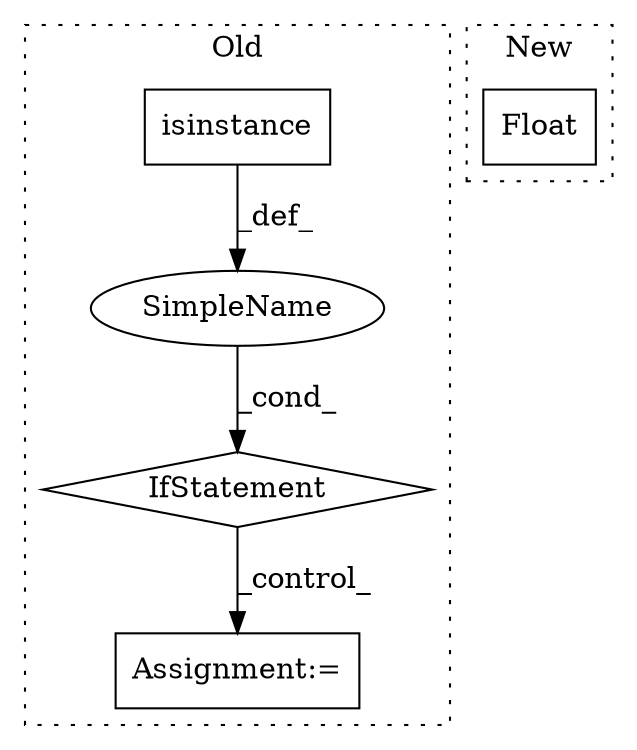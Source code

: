 digraph G {
subgraph cluster0 {
1 [label="isinstance" a="32" s="244,272" l="11,1" shape="box"];
3 [label="IfStatement" a="25" s="240,317" l="4,2" shape="diamond"];
4 [label="Assignment:=" a="7" s="439" l="2" shape="box"];
5 [label="SimpleName" a="42" s="" l="" shape="ellipse"];
label = "Old";
style="dotted";
}
subgraph cluster1 {
2 [label="Float" a="32" s="908,920" l="6,1" shape="box"];
label = "New";
style="dotted";
}
1 -> 5 [label="_def_"];
3 -> 4 [label="_control_"];
5 -> 3 [label="_cond_"];
}